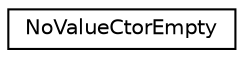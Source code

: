 digraph "Graphical Class Hierarchy"
{
  edge [fontname="Helvetica",fontsize="10",labelfontname="Helvetica",labelfontsize="10"];
  node [fontname="Helvetica",fontsize="10",shape=record];
  rankdir="LR";
  Node0 [label="NoValueCtorEmpty",height=0.2,width=0.4,color="black", fillcolor="white", style="filled",URL="$struct_no_value_ctor_empty.html"];
}
